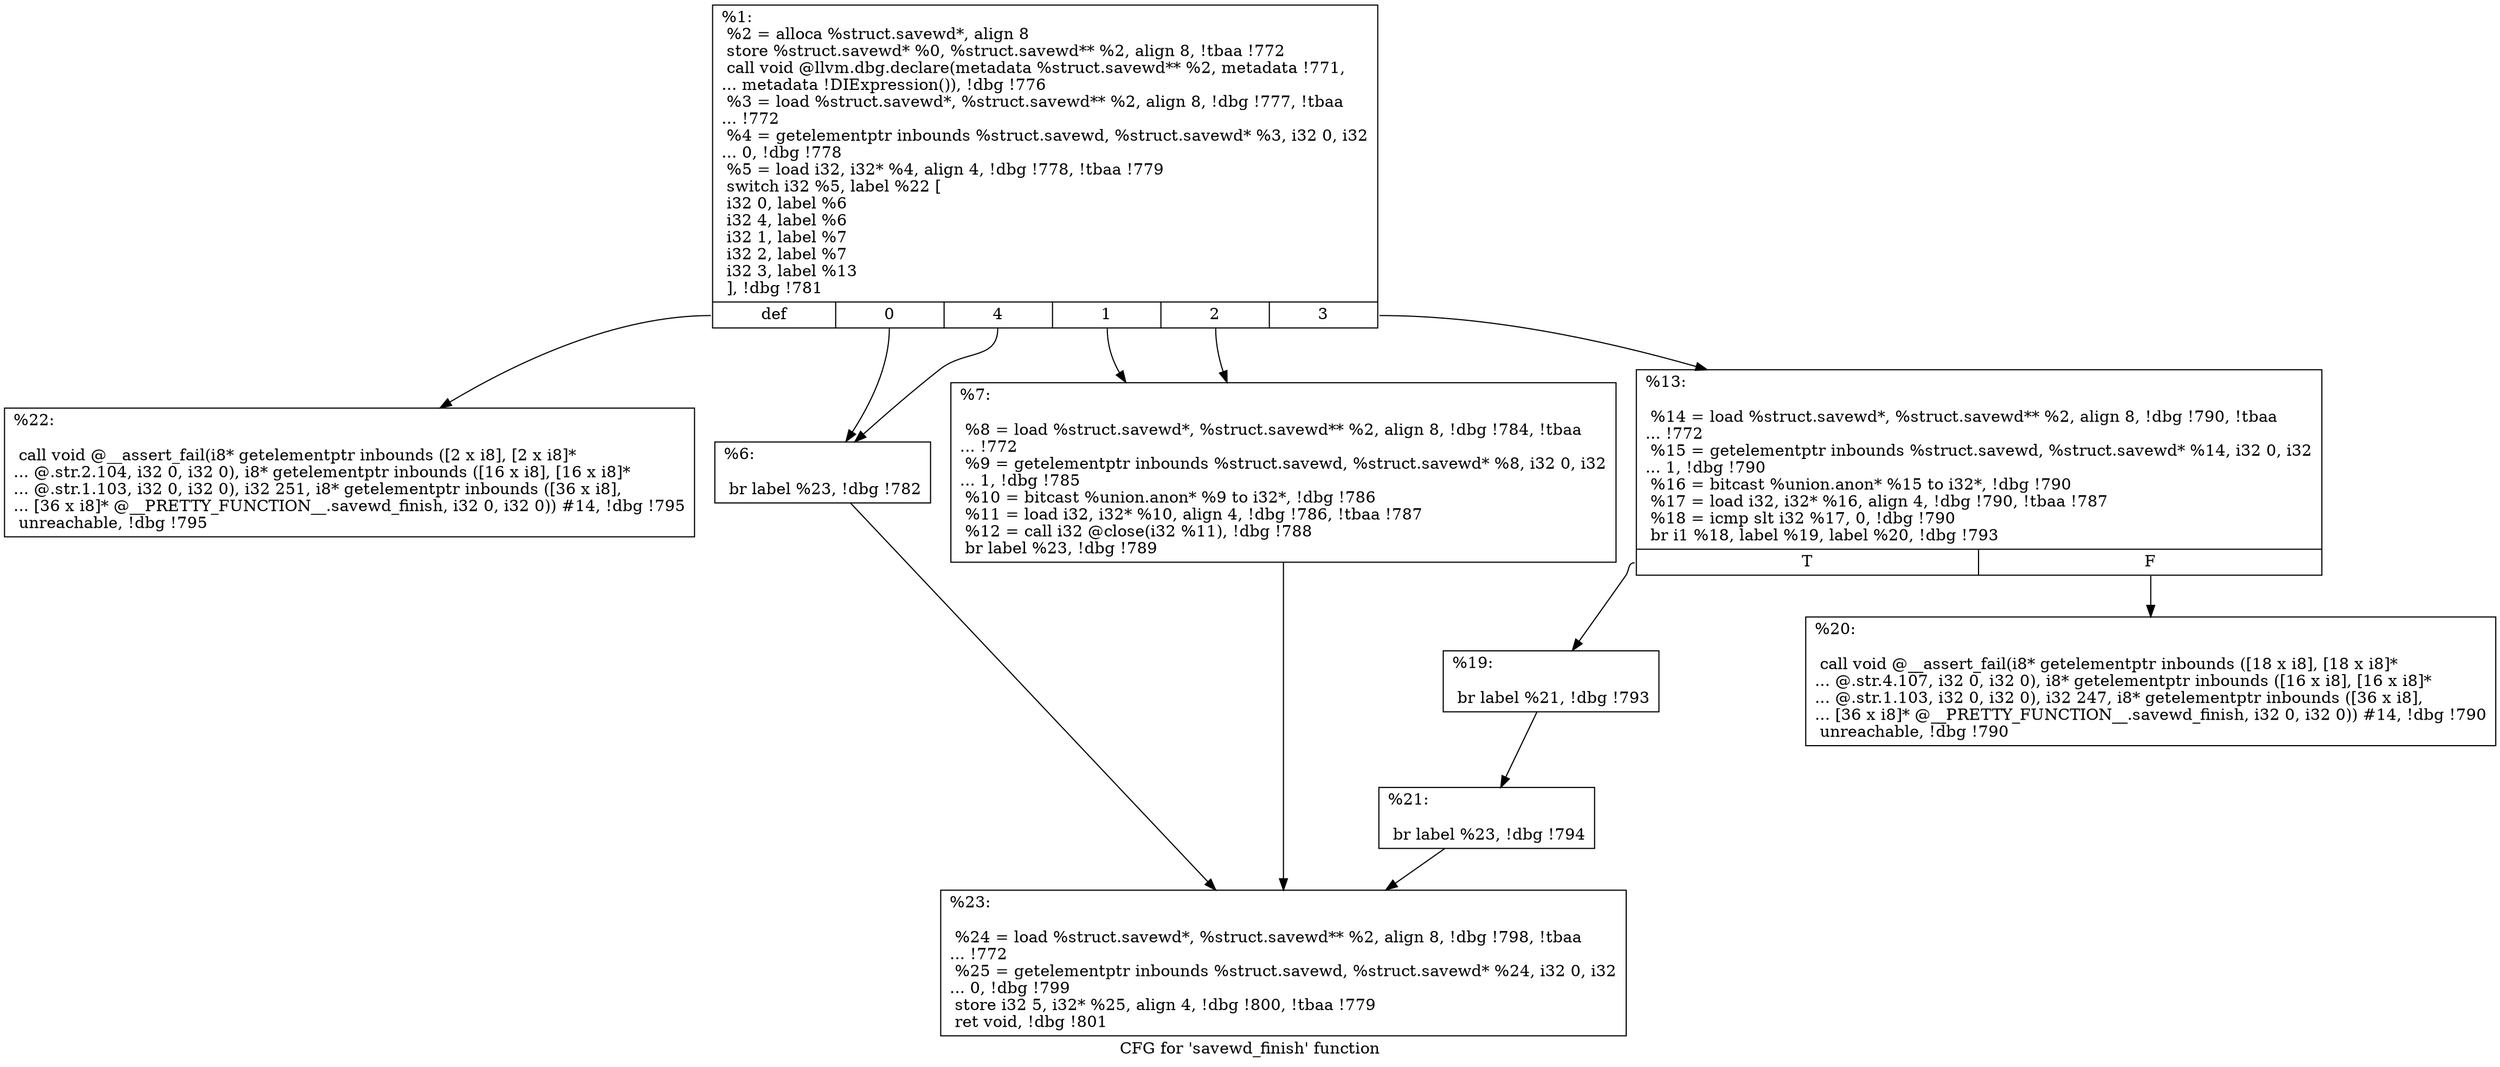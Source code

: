 digraph "CFG for 'savewd_finish' function" {
	label="CFG for 'savewd_finish' function";

	Node0x1ffce00 [shape=record,label="{%1:\l  %2 = alloca %struct.savewd*, align 8\l  store %struct.savewd* %0, %struct.savewd** %2, align 8, !tbaa !772\l  call void @llvm.dbg.declare(metadata %struct.savewd** %2, metadata !771,\l... metadata !DIExpression()), !dbg !776\l  %3 = load %struct.savewd*, %struct.savewd** %2, align 8, !dbg !777, !tbaa\l... !772\l  %4 = getelementptr inbounds %struct.savewd, %struct.savewd* %3, i32 0, i32\l... 0, !dbg !778\l  %5 = load i32, i32* %4, align 4, !dbg !778, !tbaa !779\l  switch i32 %5, label %22 [\l    i32 0, label %6\l    i32 4, label %6\l    i32 1, label %7\l    i32 2, label %7\l    i32 3, label %13\l  ], !dbg !781\l|{<s0>def|<s1>0|<s2>4|<s3>1|<s4>2|<s5>3}}"];
	Node0x1ffce00:s0 -> Node0x1ffd030;
	Node0x1ffce00:s1 -> Node0x1ffce50;
	Node0x1ffce00:s2 -> Node0x1ffce50;
	Node0x1ffce00:s3 -> Node0x1ffcea0;
	Node0x1ffce00:s4 -> Node0x1ffcea0;
	Node0x1ffce00:s5 -> Node0x1ffcef0;
	Node0x1ffce50 [shape=record,label="{%6:\l\l  br label %23, !dbg !782\l}"];
	Node0x1ffce50 -> Node0x1ffd080;
	Node0x1ffcea0 [shape=record,label="{%7:\l\l  %8 = load %struct.savewd*, %struct.savewd** %2, align 8, !dbg !784, !tbaa\l... !772\l  %9 = getelementptr inbounds %struct.savewd, %struct.savewd* %8, i32 0, i32\l... 1, !dbg !785\l  %10 = bitcast %union.anon* %9 to i32*, !dbg !786\l  %11 = load i32, i32* %10, align 4, !dbg !786, !tbaa !787\l  %12 = call i32 @close(i32 %11), !dbg !788\l  br label %23, !dbg !789\l}"];
	Node0x1ffcea0 -> Node0x1ffd080;
	Node0x1ffcef0 [shape=record,label="{%13:\l\l  %14 = load %struct.savewd*, %struct.savewd** %2, align 8, !dbg !790, !tbaa\l... !772\l  %15 = getelementptr inbounds %struct.savewd, %struct.savewd* %14, i32 0, i32\l... 1, !dbg !790\l  %16 = bitcast %union.anon* %15 to i32*, !dbg !790\l  %17 = load i32, i32* %16, align 4, !dbg !790, !tbaa !787\l  %18 = icmp slt i32 %17, 0, !dbg !790\l  br i1 %18, label %19, label %20, !dbg !793\l|{<s0>T|<s1>F}}"];
	Node0x1ffcef0:s0 -> Node0x1ffcf40;
	Node0x1ffcef0:s1 -> Node0x1ffcf90;
	Node0x1ffcf40 [shape=record,label="{%19:\l\l  br label %21, !dbg !793\l}"];
	Node0x1ffcf40 -> Node0x1ffcfe0;
	Node0x1ffcf90 [shape=record,label="{%20:\l\l  call void @__assert_fail(i8* getelementptr inbounds ([18 x i8], [18 x i8]*\l... @.str.4.107, i32 0, i32 0), i8* getelementptr inbounds ([16 x i8], [16 x i8]*\l... @.str.1.103, i32 0, i32 0), i32 247, i8* getelementptr inbounds ([36 x i8],\l... [36 x i8]* @__PRETTY_FUNCTION__.savewd_finish, i32 0, i32 0)) #14, !dbg !790\l  unreachable, !dbg !790\l}"];
	Node0x1ffcfe0 [shape=record,label="{%21:\l\l  br label %23, !dbg !794\l}"];
	Node0x1ffcfe0 -> Node0x1ffd080;
	Node0x1ffd030 [shape=record,label="{%22:\l\l  call void @__assert_fail(i8* getelementptr inbounds ([2 x i8], [2 x i8]*\l... @.str.2.104, i32 0, i32 0), i8* getelementptr inbounds ([16 x i8], [16 x i8]*\l... @.str.1.103, i32 0, i32 0), i32 251, i8* getelementptr inbounds ([36 x i8],\l... [36 x i8]* @__PRETTY_FUNCTION__.savewd_finish, i32 0, i32 0)) #14, !dbg !795\l  unreachable, !dbg !795\l}"];
	Node0x1ffd080 [shape=record,label="{%23:\l\l  %24 = load %struct.savewd*, %struct.savewd** %2, align 8, !dbg !798, !tbaa\l... !772\l  %25 = getelementptr inbounds %struct.savewd, %struct.savewd* %24, i32 0, i32\l... 0, !dbg !799\l  store i32 5, i32* %25, align 4, !dbg !800, !tbaa !779\l  ret void, !dbg !801\l}"];
}
